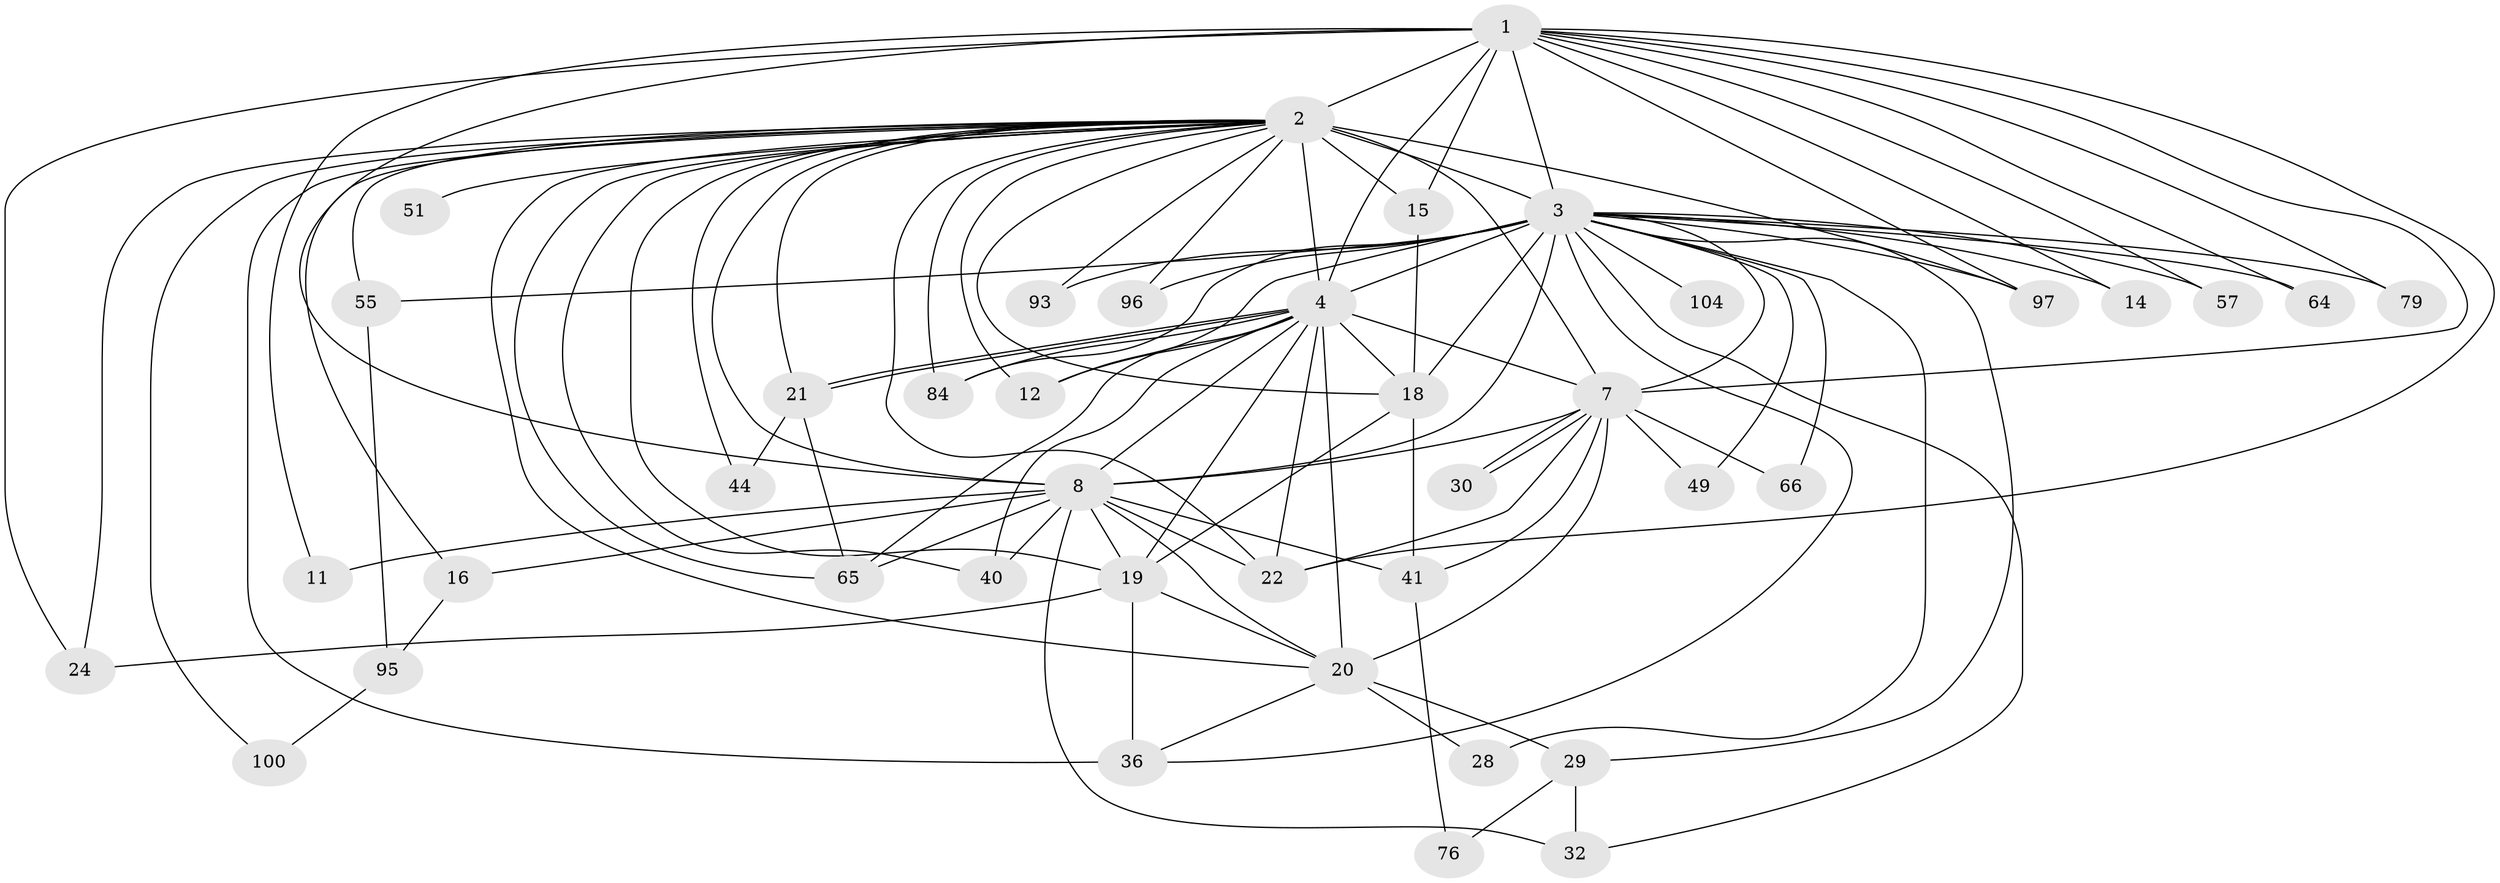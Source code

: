 // original degree distribution, {24: 0.014388489208633094, 25: 0.007194244604316547, 33: 0.007194244604316547, 23: 0.007194244604316547, 27: 0.007194244604316547, 22: 0.014388489208633094, 19: 0.007194244604316547, 17: 0.007194244604316547, 2: 0.4892086330935252, 4: 0.11510791366906475, 7: 0.02158273381294964, 3: 0.23741007194244604, 5: 0.050359712230215826, 9: 0.007194244604316547, 6: 0.007194244604316547}
// Generated by graph-tools (version 1.1) at 2025/17/03/04/25 18:17:53]
// undirected, 41 vertices, 105 edges
graph export_dot {
graph [start="1"]
  node [color=gray90,style=filled];
  1;
  2 [super="+102+25+39+53+27+6+78+47+69+23"];
  3 [super="+72+9+31+5"];
  4 [super="+73+26+46+35+56+13+133+58"];
  7;
  8;
  11;
  12 [super="+34"];
  14;
  15;
  16;
  18 [super="+67"];
  19 [super="+116+113+48"];
  20 [super="+75+101"];
  21 [super="+94+80"];
  22 [super="+86+87"];
  24;
  28;
  29 [super="+125"];
  30;
  32 [super="+112"];
  36 [super="+63+103"];
  40;
  41 [super="+138"];
  44;
  49 [super="+136"];
  51;
  55 [super="+83"];
  57 [super="+107"];
  64;
  65 [super="+99+90"];
  66;
  76;
  79 [super="+108"];
  84 [super="+85"];
  93;
  95;
  96;
  97 [super="+129"];
  100;
  104;
  1 -- 2 [weight=6];
  1 -- 3 [weight=5];
  1 -- 4 [weight=2];
  1 -- 7;
  1 -- 8;
  1 -- 11;
  1 -- 14;
  1 -- 15;
  1 -- 22;
  1 -- 24;
  1 -- 64;
  1 -- 79;
  1 -- 97;
  1 -- 57;
  2 -- 3 [weight=16];
  2 -- 4 [weight=12];
  2 -- 7 [weight=5];
  2 -- 8 [weight=3];
  2 -- 18 [weight=2];
  2 -- 22;
  2 -- 15 [weight=2];
  2 -- 55 [weight=3];
  2 -- 65;
  2 -- 12 [weight=2];
  2 -- 16;
  2 -- 19 [weight=3];
  2 -- 20;
  2 -- 21 [weight=2];
  2 -- 24;
  2 -- 96;
  2 -- 97;
  2 -- 36 [weight=3];
  2 -- 100;
  2 -- 40;
  2 -- 44;
  2 -- 51 [weight=2];
  2 -- 84;
  2 -- 93;
  3 -- 4 [weight=9];
  3 -- 7 [weight=4];
  3 -- 8 [weight=4];
  3 -- 12 [weight=2];
  3 -- 14;
  3 -- 18 [weight=2];
  3 -- 49 [weight=2];
  3 -- 66;
  3 -- 97;
  3 -- 104 [weight=2];
  3 -- 28;
  3 -- 93;
  3 -- 29;
  3 -- 96;
  3 -- 36 [weight=2];
  3 -- 57 [weight=3];
  3 -- 84;
  3 -- 55;
  3 -- 32;
  3 -- 64;
  3 -- 79 [weight=2];
  4 -- 7 [weight=3];
  4 -- 8;
  4 -- 21 [weight=2];
  4 -- 21;
  4 -- 40;
  4 -- 65;
  4 -- 12;
  4 -- 22 [weight=2];
  4 -- 20;
  4 -- 19 [weight=2];
  4 -- 84;
  4 -- 18;
  7 -- 8;
  7 -- 22;
  7 -- 30;
  7 -- 30;
  7 -- 41;
  7 -- 66;
  7 -- 49;
  7 -- 20 [weight=2];
  8 -- 11;
  8 -- 16;
  8 -- 20;
  8 -- 32;
  8 -- 40;
  8 -- 65;
  8 -- 19;
  8 -- 41;
  8 -- 22;
  15 -- 18;
  16 -- 95;
  18 -- 19;
  18 -- 41;
  19 -- 36;
  19 -- 24;
  19 -- 20;
  20 -- 28;
  20 -- 29 [weight=2];
  20 -- 36;
  21 -- 44;
  21 -- 65;
  29 -- 76;
  29 -- 32;
  41 -- 76;
  55 -- 95;
  95 -- 100;
}
